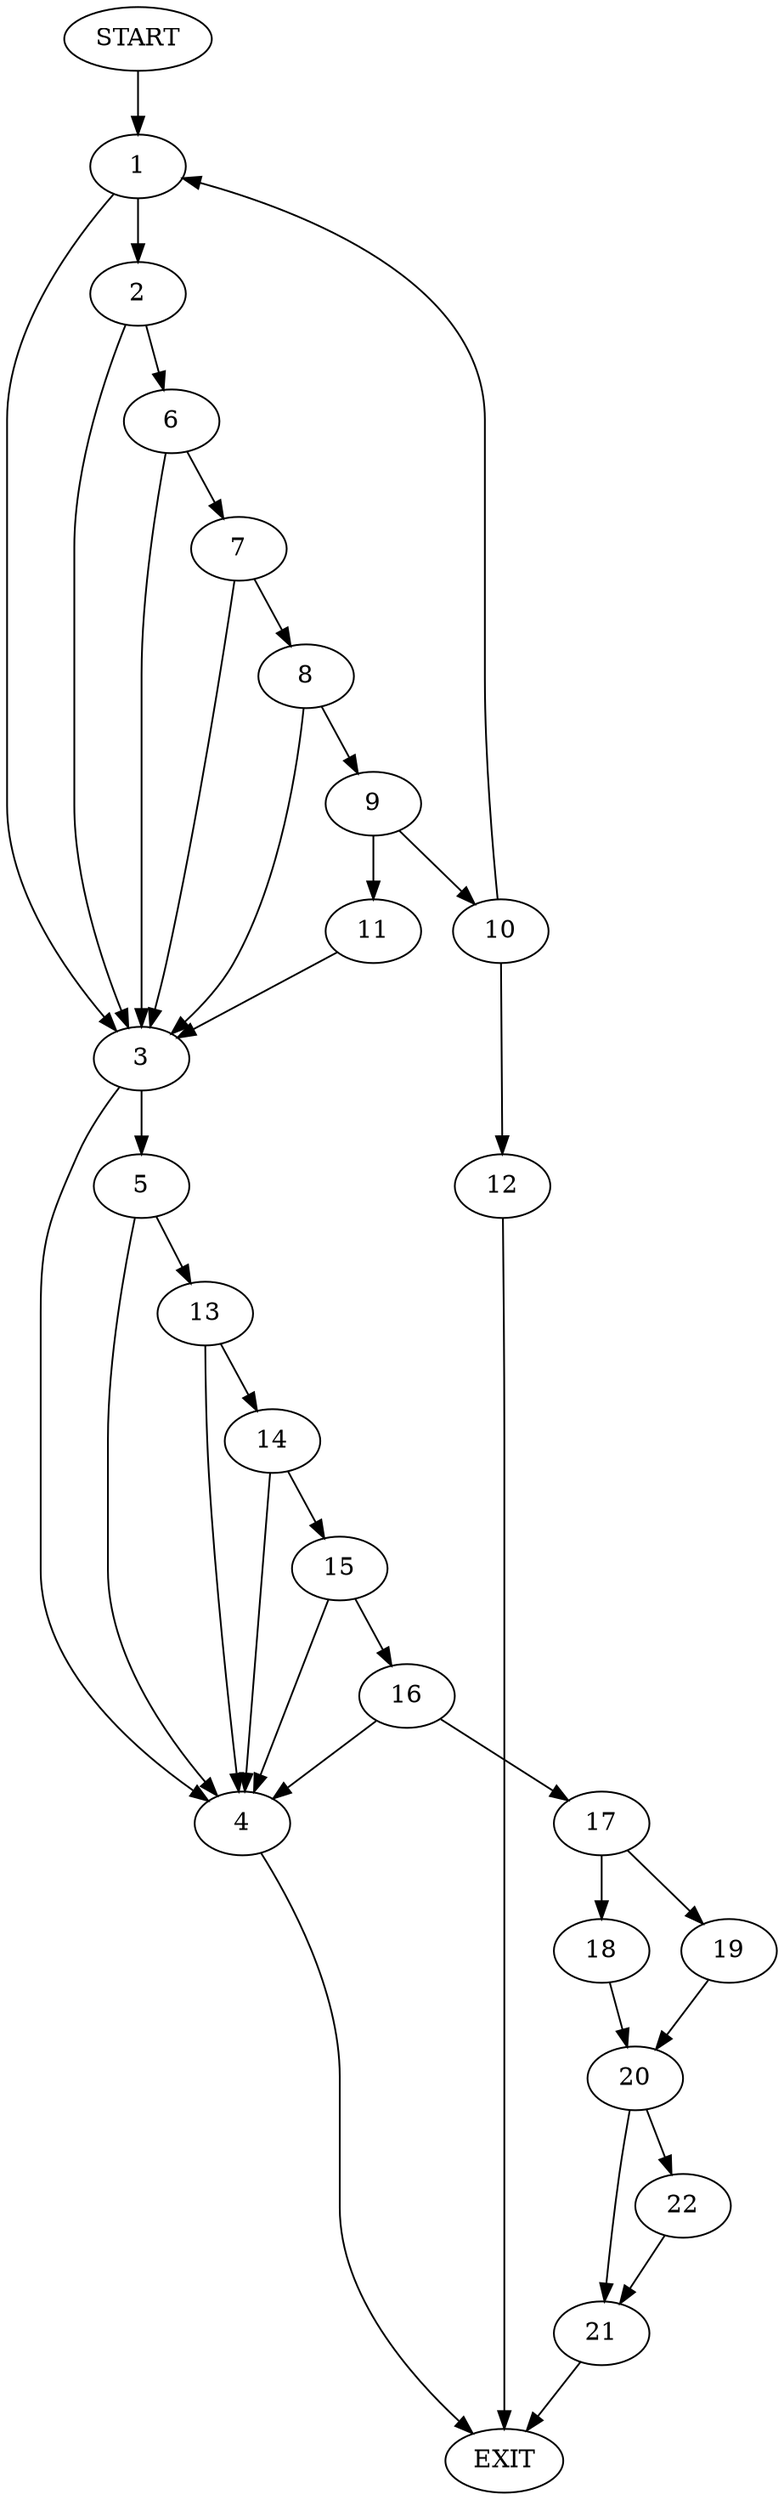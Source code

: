 digraph {
0 [label="START"]
23 [label="EXIT"]
0 -> 1
1 -> 2
1 -> 3
3 -> 4
3 -> 5
2 -> 6
2 -> 3
6 -> 7
6 -> 3
7 -> 8
7 -> 3
8 -> 9
8 -> 3
9 -> 10
9 -> 11
10 -> 12
10 -> 1
11 -> 3
12 -> 23
4 -> 23
5 -> 4
5 -> 13
13 -> 4
13 -> 14
14 -> 4
14 -> 15
15 -> 4
15 -> 16
16 -> 17
16 -> 4
17 -> 18
17 -> 19
18 -> 20
19 -> 20
20 -> 21
20 -> 22
21 -> 23
22 -> 21
}
